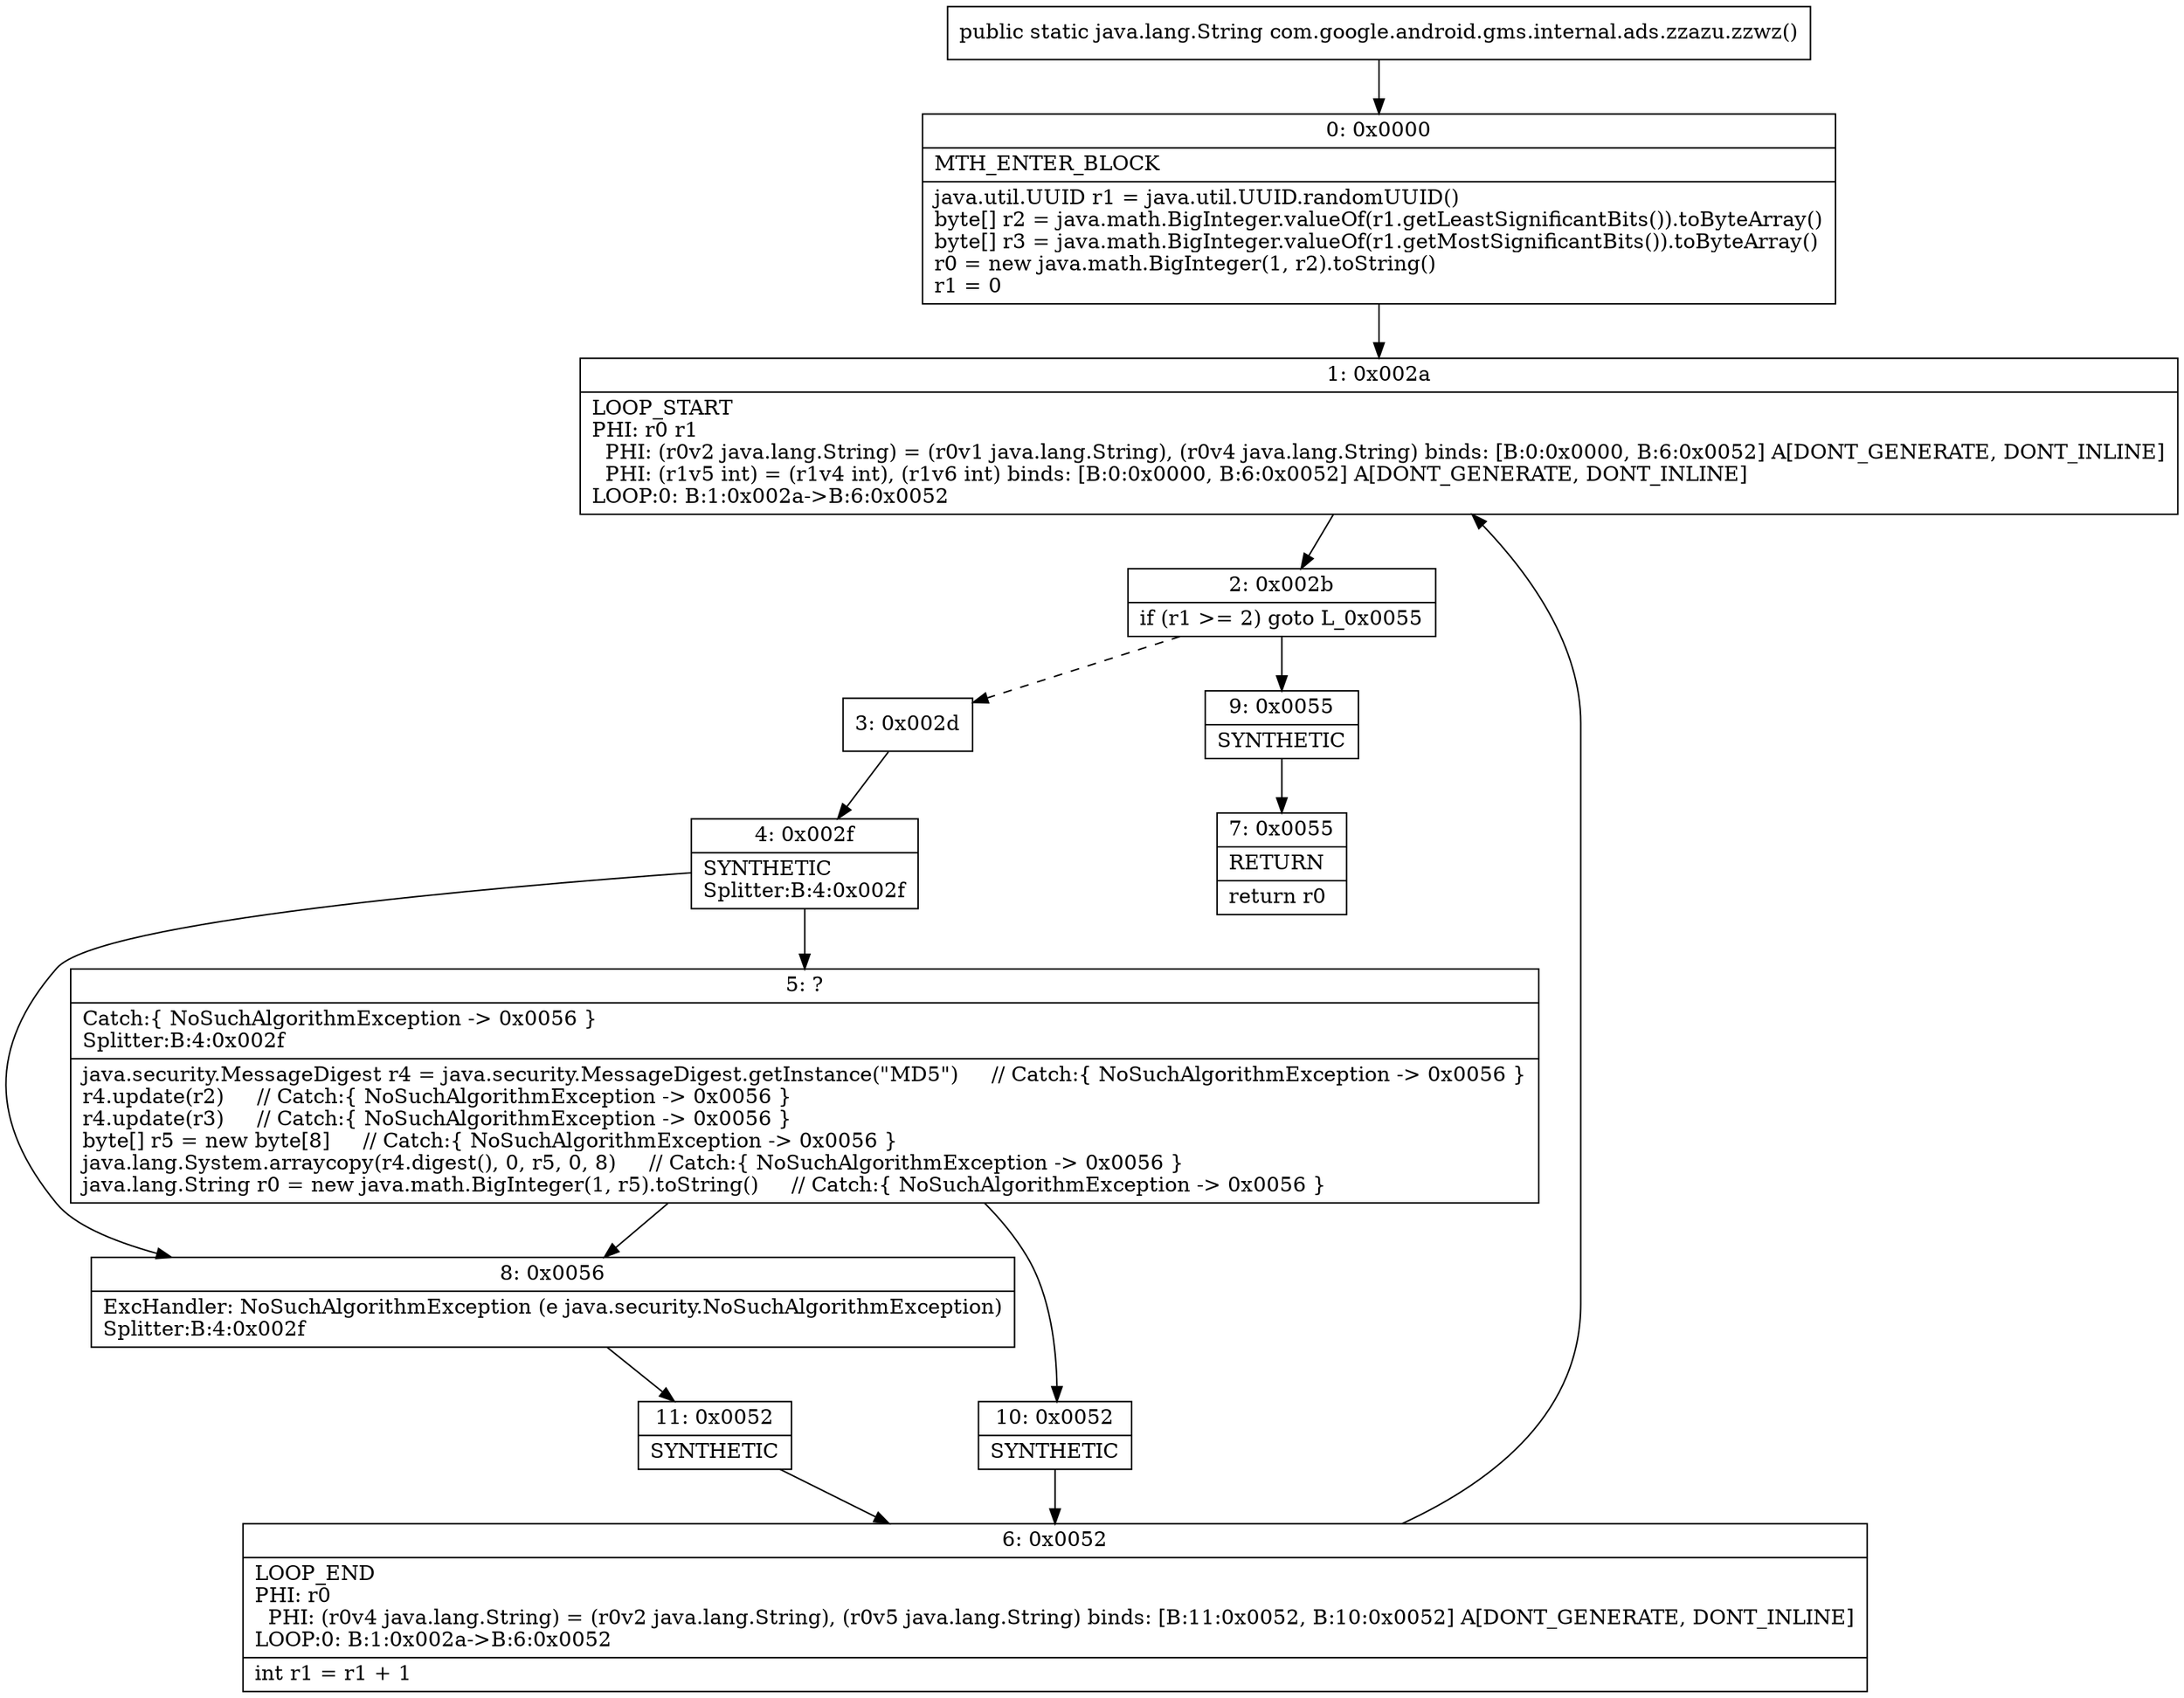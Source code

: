 digraph "CFG forcom.google.android.gms.internal.ads.zzazu.zzwz()Ljava\/lang\/String;" {
Node_0 [shape=record,label="{0\:\ 0x0000|MTH_ENTER_BLOCK\l|java.util.UUID r1 = java.util.UUID.randomUUID()\lbyte[] r2 = java.math.BigInteger.valueOf(r1.getLeastSignificantBits()).toByteArray()\lbyte[] r3 = java.math.BigInteger.valueOf(r1.getMostSignificantBits()).toByteArray()\lr0 = new java.math.BigInteger(1, r2).toString()\lr1 = 0\l}"];
Node_1 [shape=record,label="{1\:\ 0x002a|LOOP_START\lPHI: r0 r1 \l  PHI: (r0v2 java.lang.String) = (r0v1 java.lang.String), (r0v4 java.lang.String) binds: [B:0:0x0000, B:6:0x0052] A[DONT_GENERATE, DONT_INLINE]\l  PHI: (r1v5 int) = (r1v4 int), (r1v6 int) binds: [B:0:0x0000, B:6:0x0052] A[DONT_GENERATE, DONT_INLINE]\lLOOP:0: B:1:0x002a\-\>B:6:0x0052\l}"];
Node_2 [shape=record,label="{2\:\ 0x002b|if (r1 \>= 2) goto L_0x0055\l}"];
Node_3 [shape=record,label="{3\:\ 0x002d}"];
Node_4 [shape=record,label="{4\:\ 0x002f|SYNTHETIC\lSplitter:B:4:0x002f\l}"];
Node_5 [shape=record,label="{5\:\ ?|Catch:\{ NoSuchAlgorithmException \-\> 0x0056 \}\lSplitter:B:4:0x002f\l|java.security.MessageDigest r4 = java.security.MessageDigest.getInstance(\"MD5\")     \/\/ Catch:\{ NoSuchAlgorithmException \-\> 0x0056 \}\lr4.update(r2)     \/\/ Catch:\{ NoSuchAlgorithmException \-\> 0x0056 \}\lr4.update(r3)     \/\/ Catch:\{ NoSuchAlgorithmException \-\> 0x0056 \}\lbyte[] r5 = new byte[8]     \/\/ Catch:\{ NoSuchAlgorithmException \-\> 0x0056 \}\ljava.lang.System.arraycopy(r4.digest(), 0, r5, 0, 8)     \/\/ Catch:\{ NoSuchAlgorithmException \-\> 0x0056 \}\ljava.lang.String r0 = new java.math.BigInteger(1, r5).toString()     \/\/ Catch:\{ NoSuchAlgorithmException \-\> 0x0056 \}\l}"];
Node_6 [shape=record,label="{6\:\ 0x0052|LOOP_END\lPHI: r0 \l  PHI: (r0v4 java.lang.String) = (r0v2 java.lang.String), (r0v5 java.lang.String) binds: [B:11:0x0052, B:10:0x0052] A[DONT_GENERATE, DONT_INLINE]\lLOOP:0: B:1:0x002a\-\>B:6:0x0052\l|int r1 = r1 + 1\l}"];
Node_7 [shape=record,label="{7\:\ 0x0055|RETURN\l|return r0\l}"];
Node_8 [shape=record,label="{8\:\ 0x0056|ExcHandler: NoSuchAlgorithmException (e java.security.NoSuchAlgorithmException)\lSplitter:B:4:0x002f\l}"];
Node_9 [shape=record,label="{9\:\ 0x0055|SYNTHETIC\l}"];
Node_10 [shape=record,label="{10\:\ 0x0052|SYNTHETIC\l}"];
Node_11 [shape=record,label="{11\:\ 0x0052|SYNTHETIC\l}"];
MethodNode[shape=record,label="{public static java.lang.String com.google.android.gms.internal.ads.zzazu.zzwz() }"];
MethodNode -> Node_0;
Node_0 -> Node_1;
Node_1 -> Node_2;
Node_2 -> Node_3[style=dashed];
Node_2 -> Node_9;
Node_3 -> Node_4;
Node_4 -> Node_5;
Node_4 -> Node_8;
Node_5 -> Node_8;
Node_5 -> Node_10;
Node_6 -> Node_1;
Node_8 -> Node_11;
Node_9 -> Node_7;
Node_10 -> Node_6;
Node_11 -> Node_6;
}

